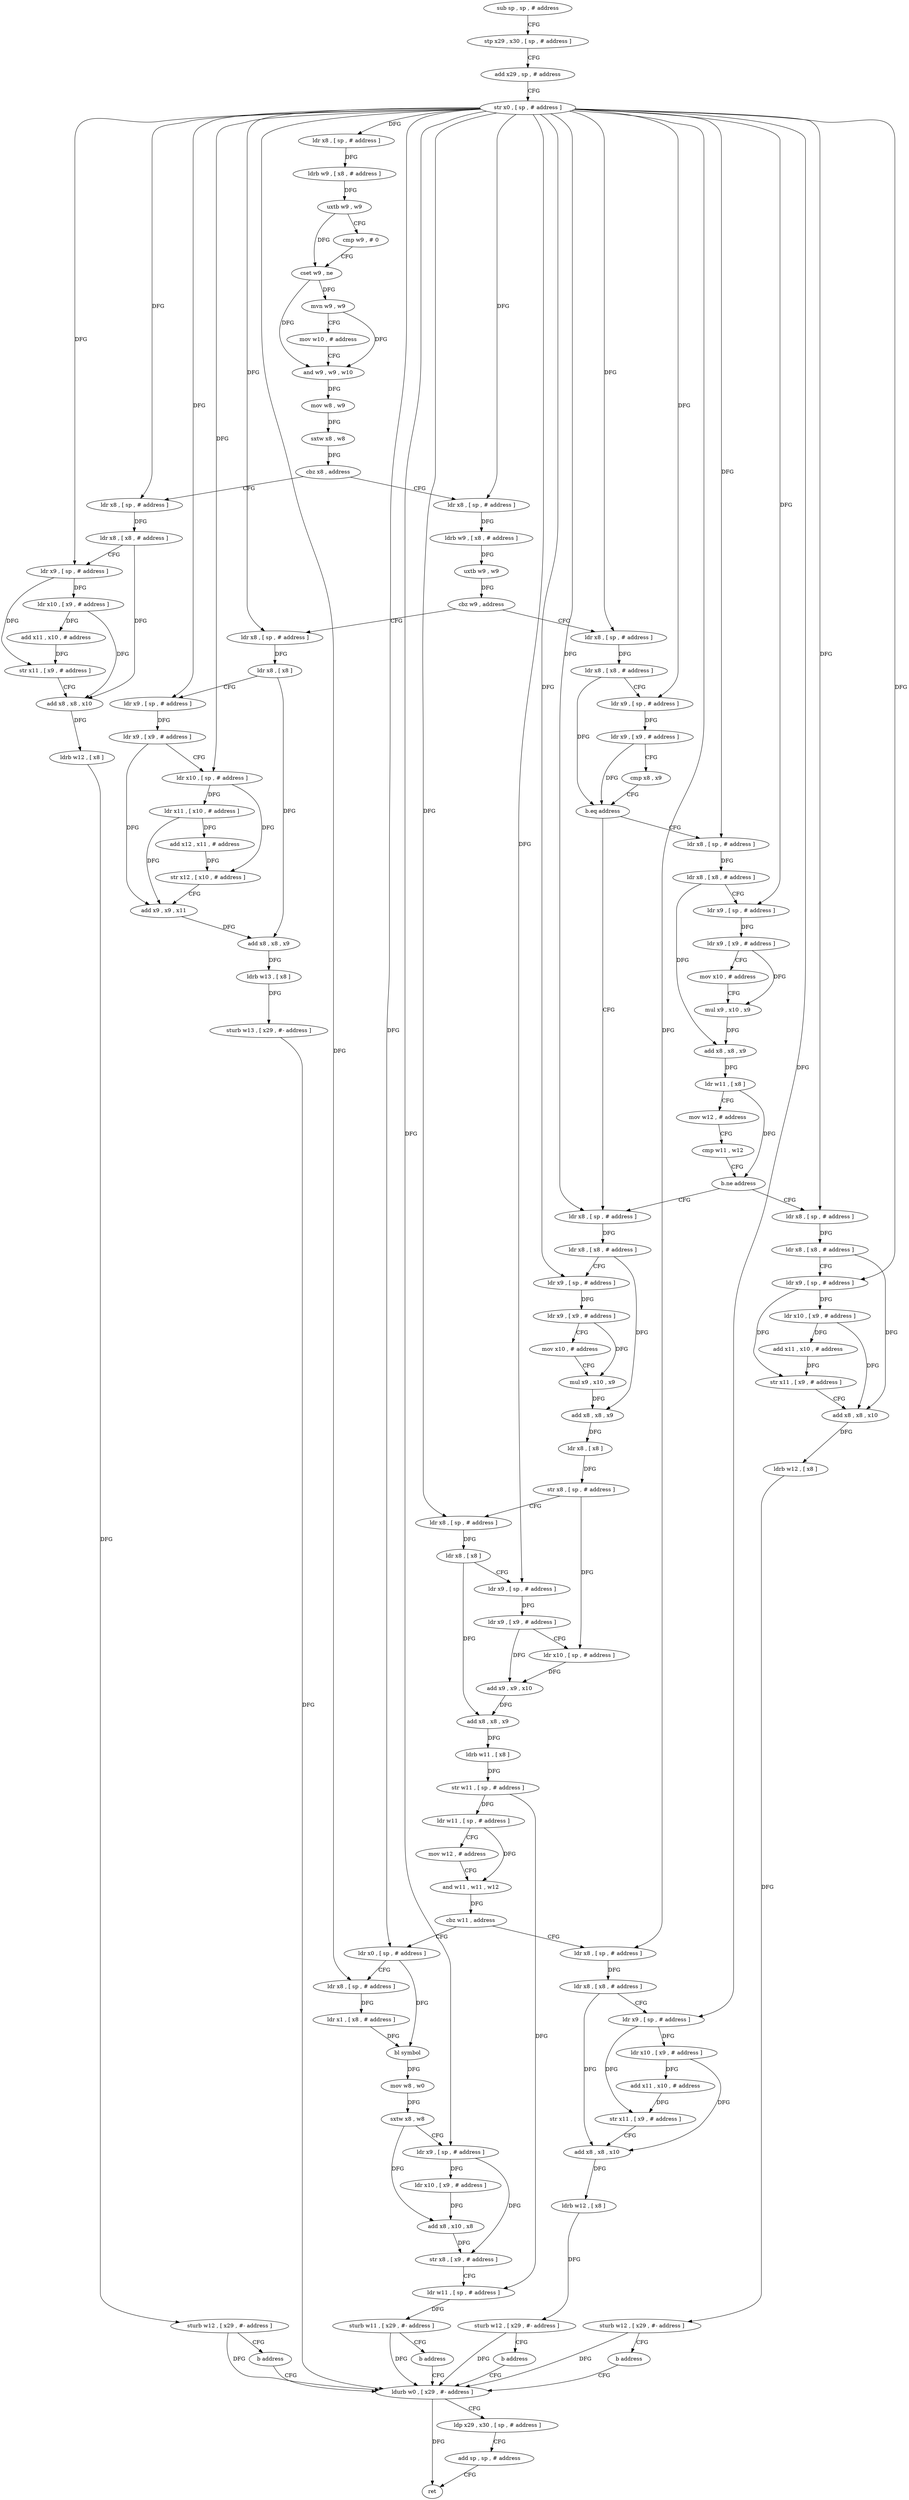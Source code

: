 digraph "func" {
"4269436" [label = "sub sp , sp , # address" ]
"4269440" [label = "stp x29 , x30 , [ sp , # address ]" ]
"4269444" [label = "add x29 , sp , # address" ]
"4269448" [label = "str x0 , [ sp , # address ]" ]
"4269452" [label = "ldr x8 , [ sp , # address ]" ]
"4269456" [label = "ldrb w9 , [ x8 , # address ]" ]
"4269460" [label = "uxtb w9 , w9" ]
"4269464" [label = "cmp w9 , # 0" ]
"4269468" [label = "cset w9 , ne" ]
"4269472" [label = "mvn w9 , w9" ]
"4269476" [label = "mov w10 , # address" ]
"4269480" [label = "and w9 , w9 , w10" ]
"4269484" [label = "mov w8 , w9" ]
"4269488" [label = "sxtw x8 , w8" ]
"4269492" [label = "cbz x8 , address" ]
"4269536" [label = "ldr x8 , [ sp , # address ]" ]
"4269496" [label = "ldr x8 , [ sp , # address ]" ]
"4269540" [label = "ldrb w9 , [ x8 , # address ]" ]
"4269544" [label = "uxtb w9 , w9" ]
"4269548" [label = "cbz w9 , address" ]
"4269840" [label = "ldr x8 , [ sp , # address ]" ]
"4269552" [label = "ldr x8 , [ sp , # address ]" ]
"4269500" [label = "ldr x8 , [ x8 , # address ]" ]
"4269504" [label = "ldr x9 , [ sp , # address ]" ]
"4269508" [label = "ldr x10 , [ x9 , # address ]" ]
"4269512" [label = "add x11 , x10 , # address" ]
"4269516" [label = "str x11 , [ x9 , # address ]" ]
"4269520" [label = "add x8 , x8 , x10" ]
"4269524" [label = "ldrb w12 , [ x8 ]" ]
"4269528" [label = "sturb w12 , [ x29 , #- address ]" ]
"4269532" [label = "b address" ]
"4269888" [label = "ldurb w0 , [ x29 , #- address ]" ]
"4269844" [label = "ldr x8 , [ x8 ]" ]
"4269848" [label = "ldr x9 , [ sp , # address ]" ]
"4269852" [label = "ldr x9 , [ x9 , # address ]" ]
"4269856" [label = "ldr x10 , [ sp , # address ]" ]
"4269860" [label = "ldr x11 , [ x10 , # address ]" ]
"4269864" [label = "add x12 , x11 , # address" ]
"4269868" [label = "str x12 , [ x10 , # address ]" ]
"4269872" [label = "add x9 , x9 , x11" ]
"4269876" [label = "add x8 , x8 , x9" ]
"4269880" [label = "ldrb w13 , [ x8 ]" ]
"4269884" [label = "sturb w13 , [ x29 , #- address ]" ]
"4269556" [label = "ldr x8 , [ x8 , # address ]" ]
"4269560" [label = "ldr x9 , [ sp , # address ]" ]
"4269564" [label = "ldr x9 , [ x9 , # address ]" ]
"4269568" [label = "cmp x8 , x9" ]
"4269572" [label = "b.eq address" ]
"4269660" [label = "ldr x8 , [ sp , # address ]" ]
"4269576" [label = "ldr x8 , [ sp , # address ]" ]
"4269892" [label = "ldp x29 , x30 , [ sp , # address ]" ]
"4269896" [label = "add sp , sp , # address" ]
"4269900" [label = "ret" ]
"4269664" [label = "ldr x8 , [ x8 , # address ]" ]
"4269668" [label = "ldr x9 , [ sp , # address ]" ]
"4269672" [label = "ldr x9 , [ x9 , # address ]" ]
"4269676" [label = "mov x10 , # address" ]
"4269680" [label = "mul x9 , x10 , x9" ]
"4269684" [label = "add x8 , x8 , x9" ]
"4269688" [label = "ldr x8 , [ x8 ]" ]
"4269692" [label = "str x8 , [ sp , # address ]" ]
"4269696" [label = "ldr x8 , [ sp , # address ]" ]
"4269700" [label = "ldr x8 , [ x8 ]" ]
"4269704" [label = "ldr x9 , [ sp , # address ]" ]
"4269708" [label = "ldr x9 , [ x9 , # address ]" ]
"4269712" [label = "ldr x10 , [ sp , # address ]" ]
"4269716" [label = "add x9 , x9 , x10" ]
"4269720" [label = "add x8 , x8 , x9" ]
"4269724" [label = "ldrb w11 , [ x8 ]" ]
"4269728" [label = "str w11 , [ sp , # address ]" ]
"4269732" [label = "ldr w11 , [ sp , # address ]" ]
"4269736" [label = "mov w12 , # address" ]
"4269740" [label = "and w11 , w11 , w12" ]
"4269744" [label = "cbz w11 , address" ]
"4269788" [label = "ldr x0 , [ sp , # address ]" ]
"4269748" [label = "ldr x8 , [ sp , # address ]" ]
"4269580" [label = "ldr x8 , [ x8 , # address ]" ]
"4269584" [label = "ldr x9 , [ sp , # address ]" ]
"4269588" [label = "ldr x9 , [ x9 , # address ]" ]
"4269592" [label = "mov x10 , # address" ]
"4269596" [label = "mul x9 , x10 , x9" ]
"4269600" [label = "add x8 , x8 , x9" ]
"4269604" [label = "ldr w11 , [ x8 ]" ]
"4269608" [label = "mov w12 , # address" ]
"4269612" [label = "cmp w11 , w12" ]
"4269616" [label = "b.ne address" ]
"4269620" [label = "ldr x8 , [ sp , # address ]" ]
"4269792" [label = "ldr x8 , [ sp , # address ]" ]
"4269796" [label = "ldr x1 , [ x8 , # address ]" ]
"4269800" [label = "bl symbol" ]
"4269804" [label = "mov w8 , w0" ]
"4269808" [label = "sxtw x8 , w8" ]
"4269812" [label = "ldr x9 , [ sp , # address ]" ]
"4269816" [label = "ldr x10 , [ x9 , # address ]" ]
"4269820" [label = "add x8 , x10 , x8" ]
"4269824" [label = "str x8 , [ x9 , # address ]" ]
"4269828" [label = "ldr w11 , [ sp , # address ]" ]
"4269832" [label = "sturb w11 , [ x29 , #- address ]" ]
"4269836" [label = "b address" ]
"4269752" [label = "ldr x8 , [ x8 , # address ]" ]
"4269756" [label = "ldr x9 , [ sp , # address ]" ]
"4269760" [label = "ldr x10 , [ x9 , # address ]" ]
"4269764" [label = "add x11 , x10 , # address" ]
"4269768" [label = "str x11 , [ x9 , # address ]" ]
"4269772" [label = "add x8 , x8 , x10" ]
"4269776" [label = "ldrb w12 , [ x8 ]" ]
"4269780" [label = "sturb w12 , [ x29 , #- address ]" ]
"4269784" [label = "b address" ]
"4269624" [label = "ldr x8 , [ x8 , # address ]" ]
"4269628" [label = "ldr x9 , [ sp , # address ]" ]
"4269632" [label = "ldr x10 , [ x9 , # address ]" ]
"4269636" [label = "add x11 , x10 , # address" ]
"4269640" [label = "str x11 , [ x9 , # address ]" ]
"4269644" [label = "add x8 , x8 , x10" ]
"4269648" [label = "ldrb w12 , [ x8 ]" ]
"4269652" [label = "sturb w12 , [ x29 , #- address ]" ]
"4269656" [label = "b address" ]
"4269436" -> "4269440" [ label = "CFG" ]
"4269440" -> "4269444" [ label = "CFG" ]
"4269444" -> "4269448" [ label = "CFG" ]
"4269448" -> "4269452" [ label = "DFG" ]
"4269448" -> "4269536" [ label = "DFG" ]
"4269448" -> "4269496" [ label = "DFG" ]
"4269448" -> "4269504" [ label = "DFG" ]
"4269448" -> "4269840" [ label = "DFG" ]
"4269448" -> "4269848" [ label = "DFG" ]
"4269448" -> "4269856" [ label = "DFG" ]
"4269448" -> "4269552" [ label = "DFG" ]
"4269448" -> "4269560" [ label = "DFG" ]
"4269448" -> "4269660" [ label = "DFG" ]
"4269448" -> "4269668" [ label = "DFG" ]
"4269448" -> "4269696" [ label = "DFG" ]
"4269448" -> "4269704" [ label = "DFG" ]
"4269448" -> "4269576" [ label = "DFG" ]
"4269448" -> "4269584" [ label = "DFG" ]
"4269448" -> "4269788" [ label = "DFG" ]
"4269448" -> "4269792" [ label = "DFG" ]
"4269448" -> "4269812" [ label = "DFG" ]
"4269448" -> "4269748" [ label = "DFG" ]
"4269448" -> "4269756" [ label = "DFG" ]
"4269448" -> "4269620" [ label = "DFG" ]
"4269448" -> "4269628" [ label = "DFG" ]
"4269452" -> "4269456" [ label = "DFG" ]
"4269456" -> "4269460" [ label = "DFG" ]
"4269460" -> "4269464" [ label = "CFG" ]
"4269460" -> "4269468" [ label = "DFG" ]
"4269464" -> "4269468" [ label = "CFG" ]
"4269468" -> "4269472" [ label = "DFG" ]
"4269468" -> "4269480" [ label = "DFG" ]
"4269472" -> "4269476" [ label = "CFG" ]
"4269472" -> "4269480" [ label = "DFG" ]
"4269476" -> "4269480" [ label = "CFG" ]
"4269480" -> "4269484" [ label = "DFG" ]
"4269484" -> "4269488" [ label = "DFG" ]
"4269488" -> "4269492" [ label = "DFG" ]
"4269492" -> "4269536" [ label = "CFG" ]
"4269492" -> "4269496" [ label = "CFG" ]
"4269536" -> "4269540" [ label = "DFG" ]
"4269496" -> "4269500" [ label = "DFG" ]
"4269540" -> "4269544" [ label = "DFG" ]
"4269544" -> "4269548" [ label = "DFG" ]
"4269548" -> "4269840" [ label = "CFG" ]
"4269548" -> "4269552" [ label = "CFG" ]
"4269840" -> "4269844" [ label = "DFG" ]
"4269552" -> "4269556" [ label = "DFG" ]
"4269500" -> "4269504" [ label = "CFG" ]
"4269500" -> "4269520" [ label = "DFG" ]
"4269504" -> "4269508" [ label = "DFG" ]
"4269504" -> "4269516" [ label = "DFG" ]
"4269508" -> "4269512" [ label = "DFG" ]
"4269508" -> "4269520" [ label = "DFG" ]
"4269512" -> "4269516" [ label = "DFG" ]
"4269516" -> "4269520" [ label = "CFG" ]
"4269520" -> "4269524" [ label = "DFG" ]
"4269524" -> "4269528" [ label = "DFG" ]
"4269528" -> "4269532" [ label = "CFG" ]
"4269528" -> "4269888" [ label = "DFG" ]
"4269532" -> "4269888" [ label = "CFG" ]
"4269888" -> "4269892" [ label = "CFG" ]
"4269888" -> "4269900" [ label = "DFG" ]
"4269844" -> "4269848" [ label = "CFG" ]
"4269844" -> "4269876" [ label = "DFG" ]
"4269848" -> "4269852" [ label = "DFG" ]
"4269852" -> "4269856" [ label = "CFG" ]
"4269852" -> "4269872" [ label = "DFG" ]
"4269856" -> "4269860" [ label = "DFG" ]
"4269856" -> "4269868" [ label = "DFG" ]
"4269860" -> "4269864" [ label = "DFG" ]
"4269860" -> "4269872" [ label = "DFG" ]
"4269864" -> "4269868" [ label = "DFG" ]
"4269868" -> "4269872" [ label = "CFG" ]
"4269872" -> "4269876" [ label = "DFG" ]
"4269876" -> "4269880" [ label = "DFG" ]
"4269880" -> "4269884" [ label = "DFG" ]
"4269884" -> "4269888" [ label = "DFG" ]
"4269556" -> "4269560" [ label = "CFG" ]
"4269556" -> "4269572" [ label = "DFG" ]
"4269560" -> "4269564" [ label = "DFG" ]
"4269564" -> "4269568" [ label = "CFG" ]
"4269564" -> "4269572" [ label = "DFG" ]
"4269568" -> "4269572" [ label = "CFG" ]
"4269572" -> "4269660" [ label = "CFG" ]
"4269572" -> "4269576" [ label = "CFG" ]
"4269660" -> "4269664" [ label = "DFG" ]
"4269576" -> "4269580" [ label = "DFG" ]
"4269892" -> "4269896" [ label = "CFG" ]
"4269896" -> "4269900" [ label = "CFG" ]
"4269664" -> "4269668" [ label = "CFG" ]
"4269664" -> "4269684" [ label = "DFG" ]
"4269668" -> "4269672" [ label = "DFG" ]
"4269672" -> "4269676" [ label = "CFG" ]
"4269672" -> "4269680" [ label = "DFG" ]
"4269676" -> "4269680" [ label = "CFG" ]
"4269680" -> "4269684" [ label = "DFG" ]
"4269684" -> "4269688" [ label = "DFG" ]
"4269688" -> "4269692" [ label = "DFG" ]
"4269692" -> "4269696" [ label = "CFG" ]
"4269692" -> "4269712" [ label = "DFG" ]
"4269696" -> "4269700" [ label = "DFG" ]
"4269700" -> "4269704" [ label = "CFG" ]
"4269700" -> "4269720" [ label = "DFG" ]
"4269704" -> "4269708" [ label = "DFG" ]
"4269708" -> "4269712" [ label = "CFG" ]
"4269708" -> "4269716" [ label = "DFG" ]
"4269712" -> "4269716" [ label = "DFG" ]
"4269716" -> "4269720" [ label = "DFG" ]
"4269720" -> "4269724" [ label = "DFG" ]
"4269724" -> "4269728" [ label = "DFG" ]
"4269728" -> "4269732" [ label = "DFG" ]
"4269728" -> "4269828" [ label = "DFG" ]
"4269732" -> "4269736" [ label = "CFG" ]
"4269732" -> "4269740" [ label = "DFG" ]
"4269736" -> "4269740" [ label = "CFG" ]
"4269740" -> "4269744" [ label = "DFG" ]
"4269744" -> "4269788" [ label = "CFG" ]
"4269744" -> "4269748" [ label = "CFG" ]
"4269788" -> "4269792" [ label = "CFG" ]
"4269788" -> "4269800" [ label = "DFG" ]
"4269748" -> "4269752" [ label = "DFG" ]
"4269580" -> "4269584" [ label = "CFG" ]
"4269580" -> "4269600" [ label = "DFG" ]
"4269584" -> "4269588" [ label = "DFG" ]
"4269588" -> "4269592" [ label = "CFG" ]
"4269588" -> "4269596" [ label = "DFG" ]
"4269592" -> "4269596" [ label = "CFG" ]
"4269596" -> "4269600" [ label = "DFG" ]
"4269600" -> "4269604" [ label = "DFG" ]
"4269604" -> "4269608" [ label = "CFG" ]
"4269604" -> "4269616" [ label = "DFG" ]
"4269608" -> "4269612" [ label = "CFG" ]
"4269612" -> "4269616" [ label = "CFG" ]
"4269616" -> "4269660" [ label = "CFG" ]
"4269616" -> "4269620" [ label = "CFG" ]
"4269620" -> "4269624" [ label = "DFG" ]
"4269792" -> "4269796" [ label = "DFG" ]
"4269796" -> "4269800" [ label = "DFG" ]
"4269800" -> "4269804" [ label = "DFG" ]
"4269804" -> "4269808" [ label = "DFG" ]
"4269808" -> "4269812" [ label = "CFG" ]
"4269808" -> "4269820" [ label = "DFG" ]
"4269812" -> "4269816" [ label = "DFG" ]
"4269812" -> "4269824" [ label = "DFG" ]
"4269816" -> "4269820" [ label = "DFG" ]
"4269820" -> "4269824" [ label = "DFG" ]
"4269824" -> "4269828" [ label = "CFG" ]
"4269828" -> "4269832" [ label = "DFG" ]
"4269832" -> "4269836" [ label = "CFG" ]
"4269832" -> "4269888" [ label = "DFG" ]
"4269836" -> "4269888" [ label = "CFG" ]
"4269752" -> "4269756" [ label = "CFG" ]
"4269752" -> "4269772" [ label = "DFG" ]
"4269756" -> "4269760" [ label = "DFG" ]
"4269756" -> "4269768" [ label = "DFG" ]
"4269760" -> "4269764" [ label = "DFG" ]
"4269760" -> "4269772" [ label = "DFG" ]
"4269764" -> "4269768" [ label = "DFG" ]
"4269768" -> "4269772" [ label = "CFG" ]
"4269772" -> "4269776" [ label = "DFG" ]
"4269776" -> "4269780" [ label = "DFG" ]
"4269780" -> "4269784" [ label = "CFG" ]
"4269780" -> "4269888" [ label = "DFG" ]
"4269784" -> "4269888" [ label = "CFG" ]
"4269624" -> "4269628" [ label = "CFG" ]
"4269624" -> "4269644" [ label = "DFG" ]
"4269628" -> "4269632" [ label = "DFG" ]
"4269628" -> "4269640" [ label = "DFG" ]
"4269632" -> "4269636" [ label = "DFG" ]
"4269632" -> "4269644" [ label = "DFG" ]
"4269636" -> "4269640" [ label = "DFG" ]
"4269640" -> "4269644" [ label = "CFG" ]
"4269644" -> "4269648" [ label = "DFG" ]
"4269648" -> "4269652" [ label = "DFG" ]
"4269652" -> "4269656" [ label = "CFG" ]
"4269652" -> "4269888" [ label = "DFG" ]
"4269656" -> "4269888" [ label = "CFG" ]
}
